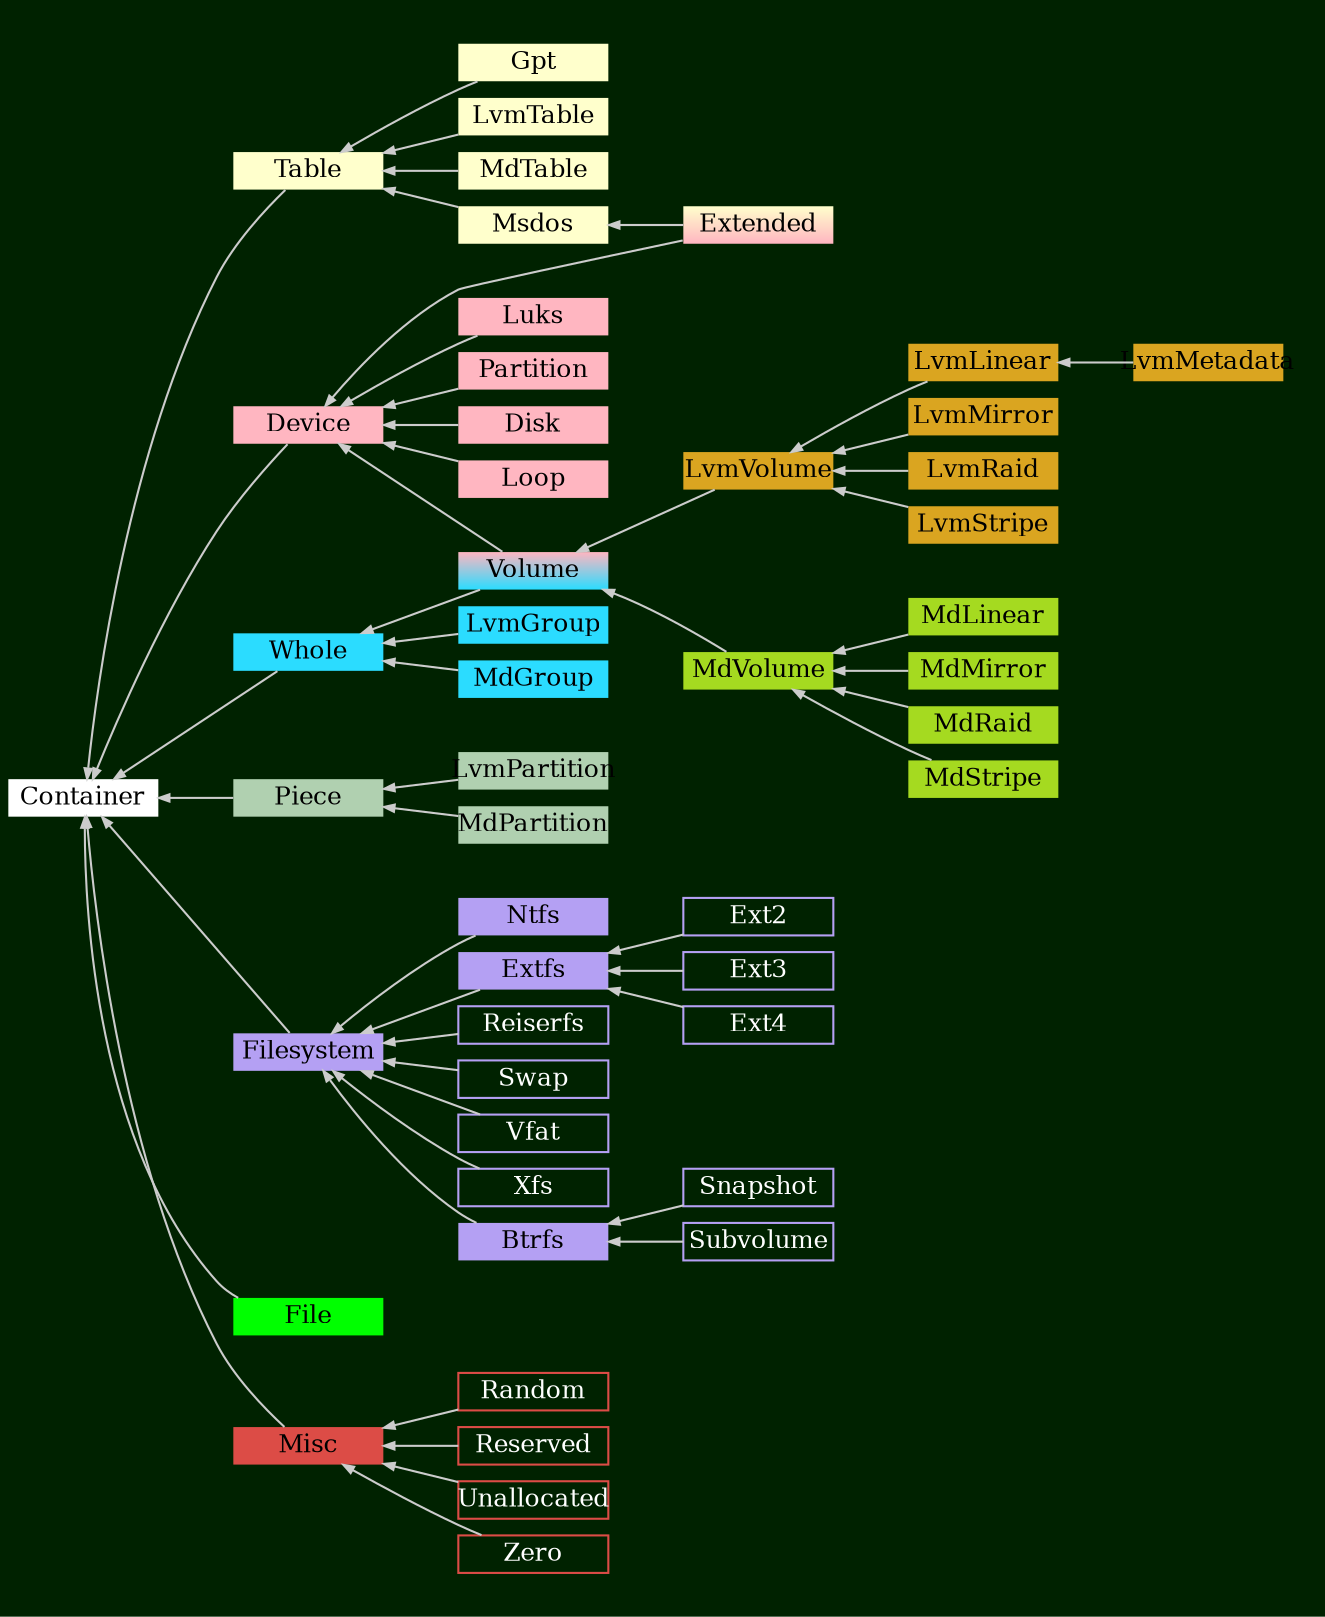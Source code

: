 digraph G
{
	graph [ rankdir="RL" bgcolor="#002200", color=white nodesep=0.1 ranksep=0.5 ];
	node  [ shape=record fontsize=12 style=filled color=white width="1.0" height="0.25" fixedsize=true penwidth=0 ];
	edge  [ penwidth=1.0 color="#CCCCCC" arrowsize=0.5 ];

	Container      [ fillcolor="#FFFFFF" ];

	Table          [ fillcolor="#FFFFCC" ];
	Gpt            [ fillcolor="#FFFFCC" ];
	LvmTable       [ fillcolor="#FFFFCC" ];
	MdTable        [ fillcolor="#FFFFCC" ];
	Msdos          [ fillcolor="#FFFFCC" ];
	Extended       [ fillcolor="#FFFFCC:#FFB6C1" gradientangle=270 ];

	Volume         [ fillcolor="#2BDCFF:#FFB6C1" gradientangle=90 ];
	Whole          [ fillcolor="#2BDCFF" ];

	LvmLinear      [ fillcolor="#DAA520" ];
	LvmMetadata    [ fillcolor="#DAA520" ];
	LvmMirror      [ fillcolor="#DAA520" ];
	LvmRaid        [ fillcolor="#DAA520" ];
	LvmStripe      [ fillcolor="#DAA520" ];
	LvmVolume      [ fillcolor="#DAA520" ];

	MdLinear       [ fillcolor="#A5DA20" ];
	MdMirror       [ fillcolor="#A5DA20" ];
	MdRaid         [ fillcolor="#A5DA20" ];
	MdStripe       [ fillcolor="#A5DA20" ];
	MdVolume       [ fillcolor="#A5DA20" ];

	Device         [ fillcolor="#FFB6C1" ];
	Luks           [ fillcolor="#FFB6C1" ];
	Partition      [ fillcolor="#FFB6C1" ];

	Disk           [ fillcolor="#FFB6C1" ];
	Loop           [ fillcolor="#FFB6C1" ];

	LvmPartition   [ fillcolor="#B0D0B0" ];
	MdPartition    [ fillcolor="#B0D0B0" ];
	Piece          [ fillcolor="#B0D0B0" ];

	Btrfs          [ fillcolor="#B4A0F3" ];
	Extfs          [ fillcolor="#B4A0F3" ];
	Filesystem     [ fillcolor="#B4A0F3" ];
	Ntfs           [ fillcolor="#B4A0F3" ];

	Ext2  [ color="#B4A0F3" fontcolor=white style=solid penwidth=1 ];
	Ext3  [ color="#B4A0F3" fontcolor=white style=solid penwidth=1 ];
	Ext4  [ color="#B4A0F3" fontcolor=white style=solid penwidth=1 ];

	Reiserfs       [ color="#B4A0F3" fontcolor=white style=solid penwidth=1 ];
	Swap           [ color="#B4A0F3" fontcolor=white style=solid penwidth=1 ];
	Vfat           [ color="#B4A0F3" fontcolor=white style=solid penwidth=1 ];
	Xfs            [ color="#B4A0F3" fontcolor=white style=solid penwidth=1 ];

	BtrfsSnapshot  [ label="Snapshot"  color="#B4A0F3" fontcolor=white style=solid penwidth=1 ];
	BtrfsSubvolume [ label="Subvolume" color="#B4A0F3" fontcolor=white style=solid penwidth=1 ];

	File           [ fillcolor="#00FF00" ];

	Misc           [ fillcolor="#DC4C46" ];
	Random         [ color="#DC4C46" fontcolor=white style=solid penwidth=1 ];
	Reserved       [ color="#DC4C46" fontcolor=white style=solid penwidth=1 ];
	Unallocated    [ color="#DC4C46" fontcolor=white style=solid penwidth=1 ];
	Zero           [ color="#DC4C46" fontcolor=white style=solid penwidth=1 ];

	LvmGroup       [ fillcolor="#2BDCFF" ];
	MdGroup        [ fillcolor="#2BDCFF" ];

	Device     -> Container;
	Filesystem -> Container;
	Misc       -> Container;
	Piece      -> Container;
	Table      -> Container;
	Whole      -> Container;

	File       -> Container;

	LvmVolume  -> Volume;
	MdVolume   -> Volume;

	Extended   -> Device;

	subgraph cluster_1 {
		color = transparent;

		Extended             -> Msdos;

		Gpt                  -> Table;
		LvmTable             -> Table;
		MdTable              -> Table;
		Msdos                -> Table;
	}

	subgraph cluster_2 {
		color = transparent;

		Btrfs                -> Filesystem;
		Extfs                -> Filesystem;
		Ntfs                 -> Filesystem;
		Reiserfs             -> Filesystem;
		Swap                 -> Filesystem;
		Vfat                 -> Filesystem;
		Xfs                  -> Filesystem;

		Ext2                 -> Extfs;
		Ext3                 -> Extfs;
		Ext4                 -> Extfs;

		BtrfsSubvolume       -> Btrfs;
		BtrfsSnapshot        -> Btrfs;
	}

	subgraph cluster_3 {
		color = transparent;

		Zero                 -> Misc;
		Random               -> Misc;
		Reserved             -> Misc;
		Unallocated          -> Misc;
	}

	subgraph cluster_4 {
		color = transparent;

		LvmPartition         -> Piece;
		MdPartition          -> Piece;
	}

	subgraph cluster_5 {
		color = transparent;

		LvmMetadata          -> LvmLinear;
		LvmLinear            -> LvmVolume;
		LvmMirror            -> LvmVolume;
		LvmRaid              -> LvmVolume;
		LvmStripe            -> LvmVolume;
	}

	subgraph cluster_6 {
		color = transparent;

		MdLinear             -> MdVolume;
		MdMirror             -> MdVolume;
		MdRaid               -> MdVolume;
		MdStripe             -> MdVolume;
	}

	subgraph cluster_7 {
		color = transparent;

		LvmGroup             -> Whole;
		MdGroup              -> Whole;
		Volume               -> Whole;
	}

	subgraph cluster_8 {
		color = transparent;

		Partition            -> Device;
		Luks                 -> Device;
		Disk                 -> Device;
		Loop                 -> Device;
		Volume               -> Device;
	}
}

